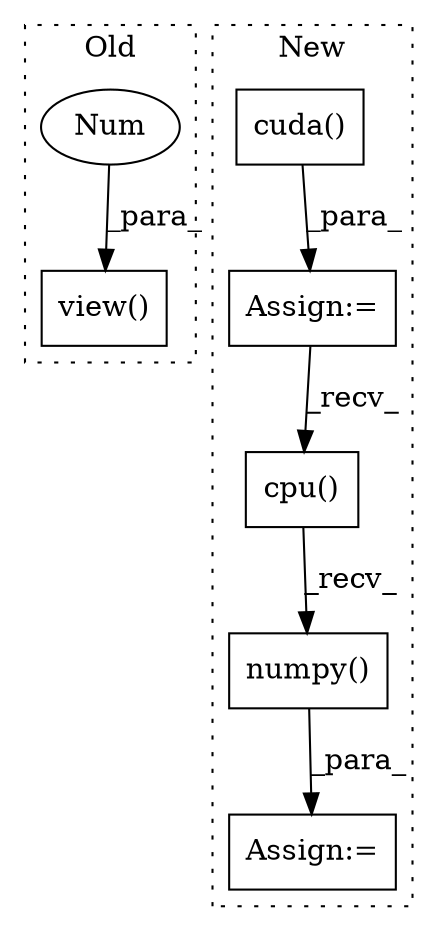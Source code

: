 digraph G {
subgraph cluster0 {
1 [label="view()" a="75" s="4117,4142" l="9,1" shape="box"];
3 [label="Num" a="76" s="4140" l="2" shape="ellipse"];
label = "Old";
style="dotted";
}
subgraph cluster1 {
2 [label="cpu()" a="75" s="4156" l="31" shape="box"];
4 [label="Assign:=" a="68" s="4153" l="3" shape="box"];
5 [label="numpy()" a="75" s="4156" l="39" shape="box"];
6 [label="Assign:=" a="68" s="3868" l="3" shape="box"];
7 [label="cuda()" a="75" s="3871" l="10" shape="box"];
label = "New";
style="dotted";
}
2 -> 5 [label="_recv_"];
3 -> 1 [label="_para_"];
5 -> 4 [label="_para_"];
6 -> 2 [label="_recv_"];
7 -> 6 [label="_para_"];
}